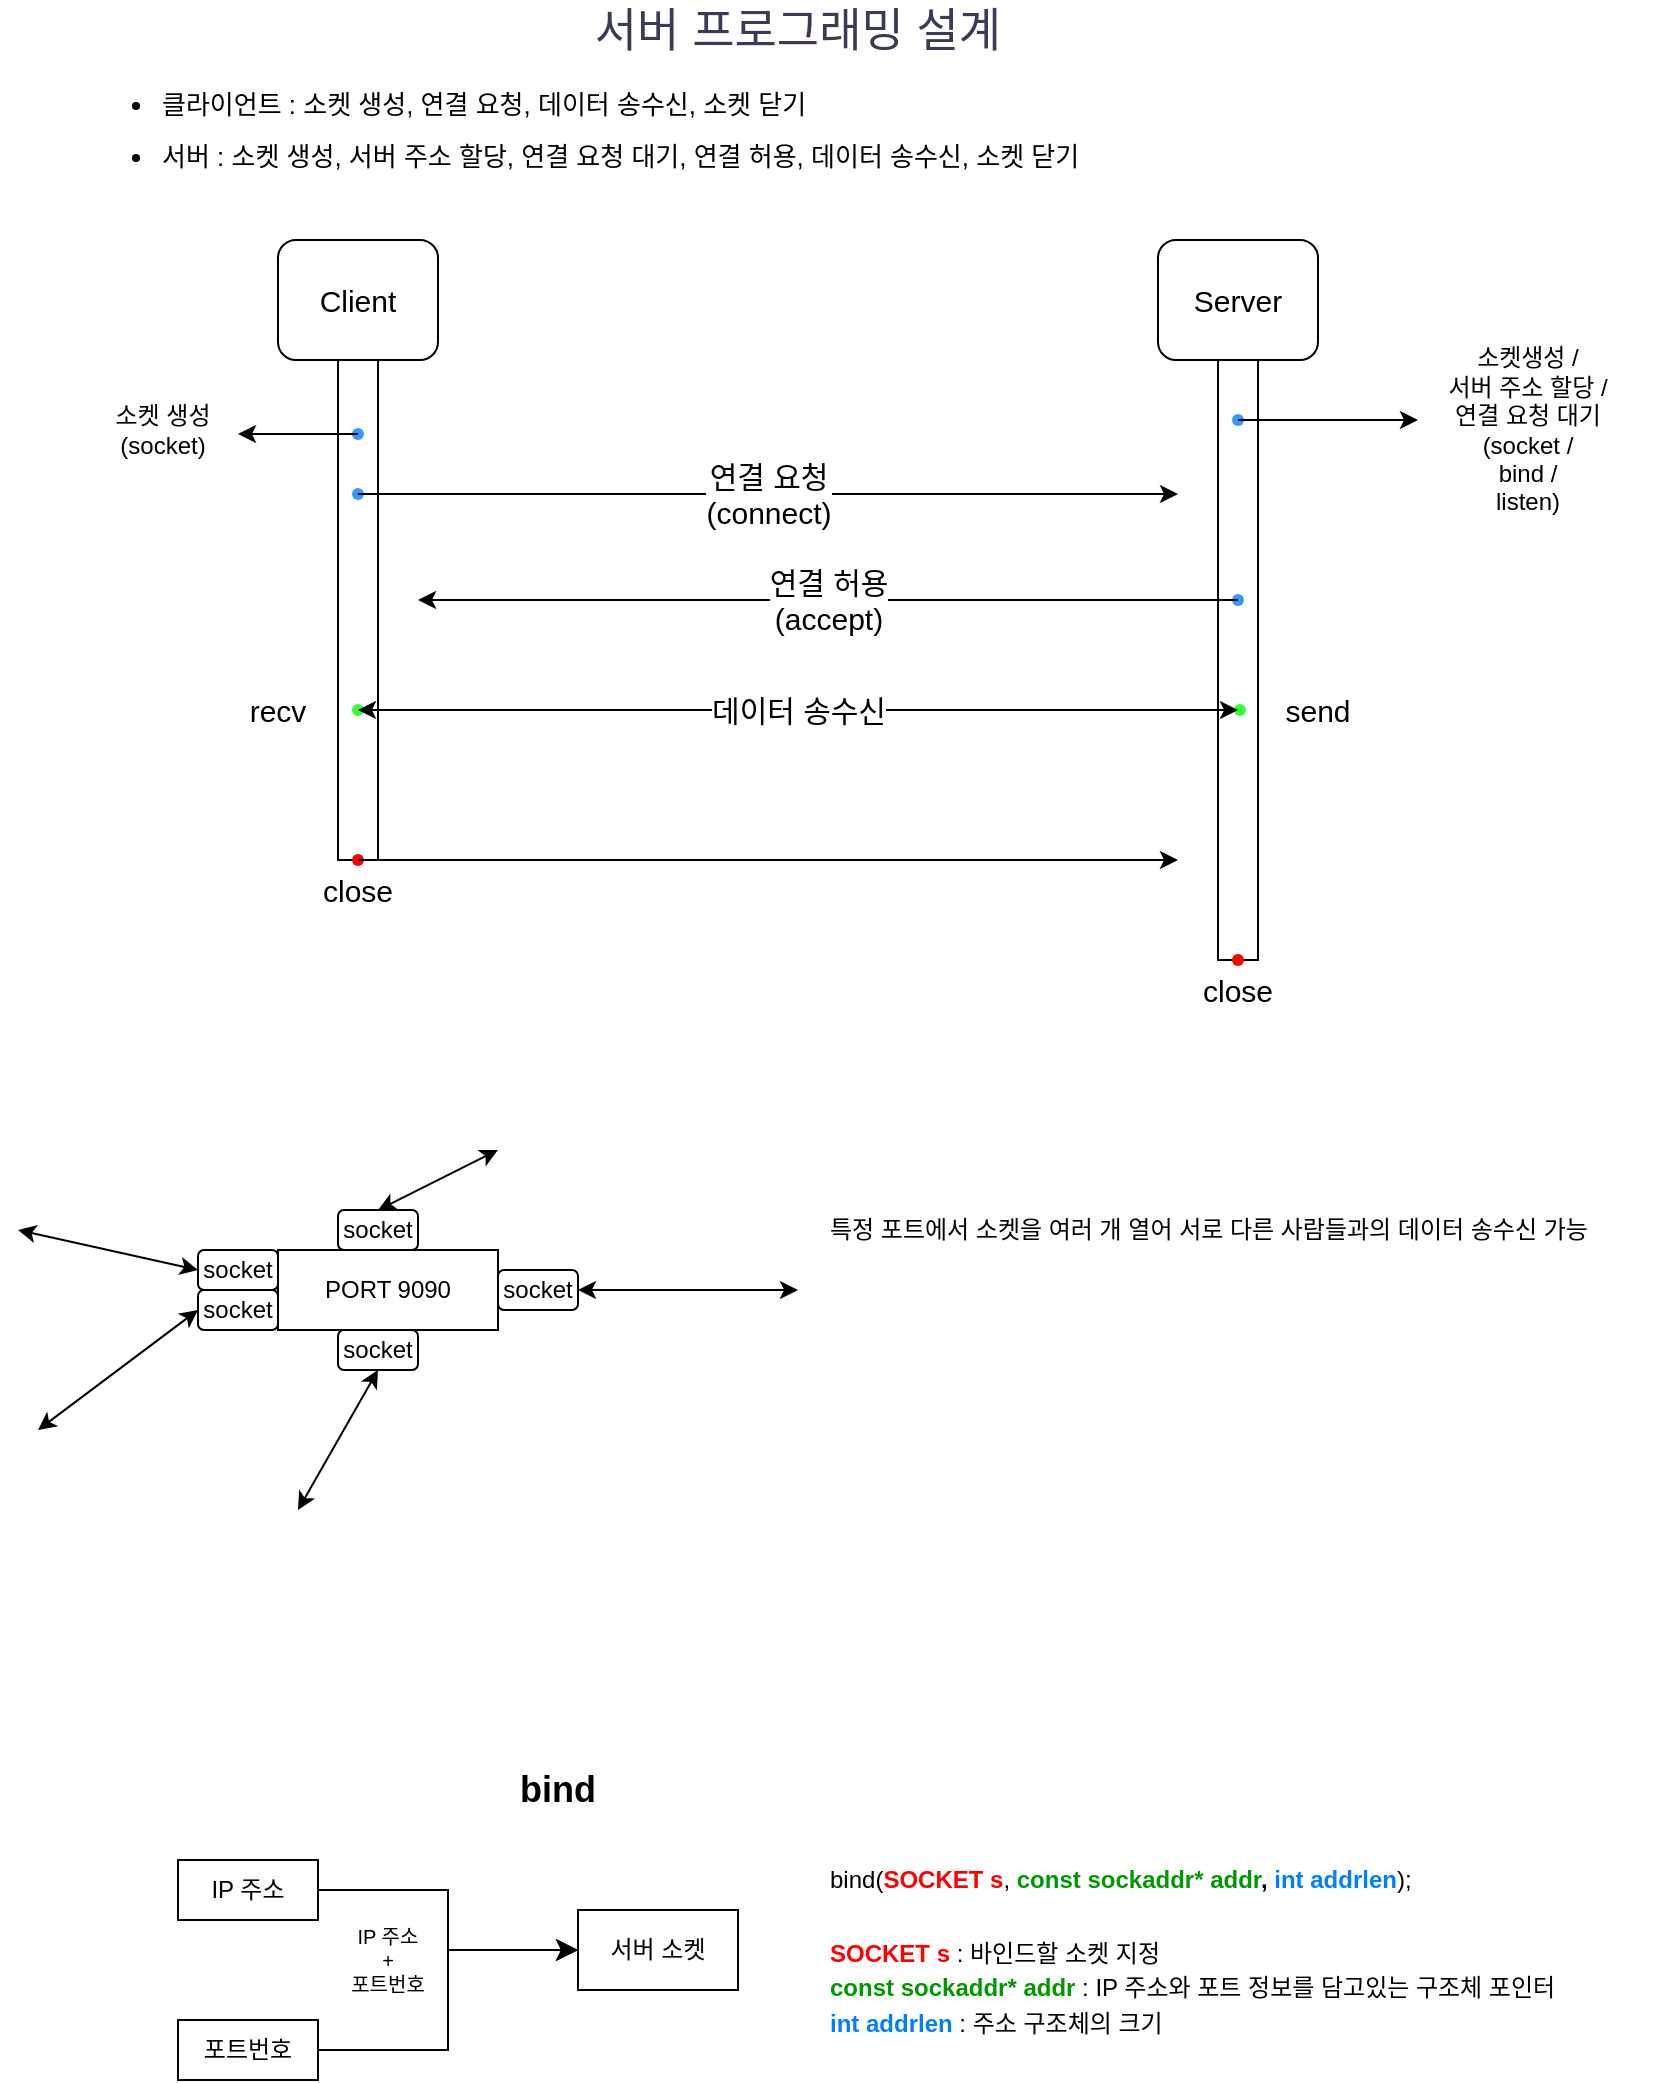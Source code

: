 <mxfile version="24.7.6">
  <diagram name="페이지-1" id="Oy09YMq7JXKhEEB8FjI7">
    <mxGraphModel dx="989" dy="532" grid="1" gridSize="10" guides="1" tooltips="1" connect="1" arrows="1" fold="1" page="1" pageScale="1" pageWidth="827" pageHeight="1169" math="0" shadow="0">
      <root>
        <mxCell id="0" />
        <mxCell id="1" parent="0" />
        <mxCell id="PLHJU6RH4WrfTBuvKlq1-2" value="&lt;font style=&quot;font-size: 23px;&quot;&gt;서버 프로그래밍 설계&lt;/font&gt;" style="text;strokeColor=none;align=center;fillColor=none;html=1;verticalAlign=middle;whiteSpace=wrap;rounded=0;labelBackgroundColor=none;fontColor=#393C56;fontSize=23;" parent="1" vertex="1">
          <mxGeometry x="240" y="30" width="320" height="30" as="geometry" />
        </mxCell>
        <mxCell id="iw1IhrgtUYSzo-H0P91l-19" value="" style="group;fontSize=15;" vertex="1" connectable="0" parent="1">
          <mxGeometry x="560" y="93" width="260" height="480" as="geometry" />
        </mxCell>
        <mxCell id="iw1IhrgtUYSzo-H0P91l-5" value="Server" style="rounded=1;whiteSpace=wrap;html=1;fontSize=15;" vertex="1" parent="iw1IhrgtUYSzo-H0P91l-19">
          <mxGeometry x="20" y="57" width="80" height="60" as="geometry" />
        </mxCell>
        <mxCell id="iw1IhrgtUYSzo-H0P91l-7" value="" style="rounded=0;whiteSpace=wrap;html=1;fontSize=15;" vertex="1" parent="iw1IhrgtUYSzo-H0P91l-19">
          <mxGeometry x="50" y="117" width="20" height="300" as="geometry" />
        </mxCell>
        <mxCell id="iw1IhrgtUYSzo-H0P91l-35" value="" style="shape=waypoint;sketch=0;fillStyle=solid;size=6;pointerEvents=1;points=[];fillColor=#007FFF;resizable=0;rotatable=0;perimeter=centerPerimeter;snapToPoint=1;strokeColor=#3399FF;fontSize=15;" vertex="1" parent="iw1IhrgtUYSzo-H0P91l-19">
          <mxGeometry x="50" y="137" width="20" height="20" as="geometry" />
        </mxCell>
        <mxCell id="iw1IhrgtUYSzo-H0P91l-39" value="" style="shape=waypoint;sketch=0;fillStyle=solid;size=6;pointerEvents=1;points=[];fillColor=none;resizable=0;rotatable=0;perimeter=centerPerimeter;snapToPoint=1;strokeColor=#3399FF;fontSize=15;" vertex="1" parent="iw1IhrgtUYSzo-H0P91l-19">
          <mxGeometry x="50" y="227" width="20" height="20" as="geometry" />
        </mxCell>
        <mxCell id="iw1IhrgtUYSzo-H0P91l-38" value="" style="shape=waypoint;sketch=0;fillStyle=solid;size=6;pointerEvents=1;points=[];fillColor=none;resizable=0;rotatable=0;perimeter=centerPerimeter;snapToPoint=1;strokeColor=#33FF33;fontSize=15;" vertex="1" parent="iw1IhrgtUYSzo-H0P91l-19">
          <mxGeometry x="51" y="282" width="20" height="20" as="geometry" />
        </mxCell>
        <mxCell id="iw1IhrgtUYSzo-H0P91l-42" value="send" style="text;html=1;align=center;verticalAlign=middle;whiteSpace=wrap;rounded=0;fontSize=15;" vertex="1" parent="iw1IhrgtUYSzo-H0P91l-19">
          <mxGeometry x="70" y="277" width="60" height="30" as="geometry" />
        </mxCell>
        <mxCell id="iw1IhrgtUYSzo-H0P91l-47" value="" style="shape=waypoint;sketch=0;fillStyle=solid;size=6;pointerEvents=1;points=[];fillColor=none;resizable=0;rotatable=0;perimeter=centerPerimeter;snapToPoint=1;strokeColor=#FF0000;fontSize=15;" vertex="1" parent="iw1IhrgtUYSzo-H0P91l-19">
          <mxGeometry x="50" y="407" width="20" height="20" as="geometry" />
        </mxCell>
        <mxCell id="iw1IhrgtUYSzo-H0P91l-48" value="close" style="text;html=1;align=center;verticalAlign=middle;whiteSpace=wrap;rounded=0;fontSize=15;" vertex="1" parent="iw1IhrgtUYSzo-H0P91l-19">
          <mxGeometry x="30" y="417" width="60" height="30" as="geometry" />
        </mxCell>
        <mxCell id="iw1IhrgtUYSzo-H0P91l-3" value="Client" style="rounded=1;whiteSpace=wrap;html=1;fontSize=15;" vertex="1" parent="iw1IhrgtUYSzo-H0P91l-19">
          <mxGeometry x="-420" y="57" width="80" height="60" as="geometry" />
        </mxCell>
        <mxCell id="iw1IhrgtUYSzo-H0P91l-6" value="" style="rounded=0;whiteSpace=wrap;html=1;gradientColor=none;fontSize=15;" vertex="1" parent="iw1IhrgtUYSzo-H0P91l-19">
          <mxGeometry x="-390" y="117" width="20" height="250" as="geometry" />
        </mxCell>
        <mxCell id="iw1IhrgtUYSzo-H0P91l-40" value="" style="shape=waypoint;sketch=0;fillStyle=solid;size=6;pointerEvents=1;points=[];fillColor=none;resizable=0;rotatable=0;perimeter=centerPerimeter;snapToPoint=1;strokeColor=#3399FF;fontSize=15;" vertex="1" parent="iw1IhrgtUYSzo-H0P91l-19">
          <mxGeometry x="-390" y="174" width="20" height="20" as="geometry" />
        </mxCell>
        <mxCell id="iw1IhrgtUYSzo-H0P91l-41" value="" style="shape=waypoint;sketch=0;fillStyle=solid;size=6;pointerEvents=1;points=[];fillColor=none;resizable=0;rotatable=0;perimeter=centerPerimeter;snapToPoint=1;strokeColor=#33FF33;fontSize=15;" vertex="1" parent="iw1IhrgtUYSzo-H0P91l-19">
          <mxGeometry x="-390" y="282" width="20" height="20" as="geometry" />
        </mxCell>
        <mxCell id="iw1IhrgtUYSzo-H0P91l-43" value="recv" style="text;html=1;align=center;verticalAlign=middle;whiteSpace=wrap;rounded=0;fontSize=15;" vertex="1" parent="iw1IhrgtUYSzo-H0P91l-19">
          <mxGeometry x="-450" y="277" width="60" height="30" as="geometry" />
        </mxCell>
        <mxCell id="iw1IhrgtUYSzo-H0P91l-44" value="" style="shape=waypoint;sketch=0;fillStyle=solid;size=6;pointerEvents=1;points=[];fillColor=none;resizable=0;rotatable=0;perimeter=centerPerimeter;snapToPoint=1;strokeColor=#FF0000;fontSize=15;" vertex="1" parent="iw1IhrgtUYSzo-H0P91l-19">
          <mxGeometry x="-390" y="357" width="20" height="20" as="geometry" />
        </mxCell>
        <mxCell id="iw1IhrgtUYSzo-H0P91l-45" value="close" style="text;html=1;align=center;verticalAlign=middle;whiteSpace=wrap;rounded=0;fontSize=15;" vertex="1" parent="iw1IhrgtUYSzo-H0P91l-19">
          <mxGeometry x="-410" y="367" width="60" height="30" as="geometry" />
        </mxCell>
        <mxCell id="iw1IhrgtUYSzo-H0P91l-50" value="" style="shape=waypoint;sketch=0;fillStyle=solid;size=6;pointerEvents=1;points=[];fillColor=#007FFF;resizable=0;rotatable=0;perimeter=centerPerimeter;snapToPoint=1;strokeColor=#3399FF;fontSize=15;" vertex="1" parent="iw1IhrgtUYSzo-H0P91l-19">
          <mxGeometry x="-390" y="144" width="20" height="20" as="geometry" />
        </mxCell>
        <mxCell id="iw1IhrgtUYSzo-H0P91l-31" value="&lt;div style=&quot;font-size: 15px;&quot;&gt;연결 요청&lt;br style=&quot;font-size: 15px;&quot;&gt;&lt;/div&gt;&lt;div style=&quot;font-size: 15px;&quot;&gt;(connect)&lt;/div&gt;" style="endArrow=classic;html=1;rounded=0;exitX=0.45;exitY=0.65;exitDx=0;exitDy=0;exitPerimeter=0;fontSize=15;" edge="1" parent="iw1IhrgtUYSzo-H0P91l-19">
          <mxGeometry width="50" height="50" relative="1" as="geometry">
            <mxPoint x="-380" y="184" as="sourcePoint" />
            <mxPoint x="30" y="184" as="targetPoint" />
            <mxPoint as="offset" />
          </mxGeometry>
        </mxCell>
        <mxCell id="iw1IhrgtUYSzo-H0P91l-32" value="연결 허용&lt;div style=&quot;font-size: 15px;&quot;&gt;(accept)&lt;/div&gt;" style="endArrow=classic;html=1;rounded=0;exitX=0.5;exitY=0.55;exitDx=0;exitDy=0;exitPerimeter=0;fontSize=15;" edge="1" parent="iw1IhrgtUYSzo-H0P91l-19" source="iw1IhrgtUYSzo-H0P91l-39">
          <mxGeometry width="50" height="50" relative="1" as="geometry">
            <mxPoint x="30" y="237" as="sourcePoint" />
            <mxPoint x="-350" y="237" as="targetPoint" />
          </mxGeometry>
        </mxCell>
        <mxCell id="iw1IhrgtUYSzo-H0P91l-34" value="데이터 송수신" style="endArrow=classic;startArrow=classic;html=1;rounded=0;entryX=0.6;entryY=0.45;entryDx=0;entryDy=0;entryPerimeter=0;exitX=0.45;exitY=0.5;exitDx=0;exitDy=0;exitPerimeter=0;fontSize=15;" edge="1" parent="iw1IhrgtUYSzo-H0P91l-19">
          <mxGeometry width="50" height="50" relative="1" as="geometry">
            <mxPoint x="60" y="292" as="sourcePoint" />
            <mxPoint x="-380" y="292" as="targetPoint" />
          </mxGeometry>
        </mxCell>
        <mxCell id="iw1IhrgtUYSzo-H0P91l-36" value="" style="endArrow=classic;html=1;rounded=0;exitX=0.45;exitY=0.7;exitDx=0;exitDy=0;exitPerimeter=0;fontSize=15;" edge="1" parent="iw1IhrgtUYSzo-H0P91l-19" source="iw1IhrgtUYSzo-H0P91l-35">
          <mxGeometry width="50" height="50" relative="1" as="geometry">
            <mxPoint x="20" y="257" as="sourcePoint" />
            <mxPoint x="150" y="147" as="targetPoint" />
          </mxGeometry>
        </mxCell>
        <mxCell id="iw1IhrgtUYSzo-H0P91l-37" value="&lt;div style=&quot;font-size: 12px;&quot;&gt;소켓생성 /&lt;/div&gt;&lt;div style=&quot;font-size: 12px;&quot;&gt;서버 주소 할당 /&lt;/div&gt;&lt;div style=&quot;font-size: 12px;&quot;&gt;연결 요청 대기&lt;/div&gt;(socket /&lt;div style=&quot;font-size: 12px;&quot;&gt;bind /&lt;/div&gt;&lt;div style=&quot;font-size: 12px;&quot;&gt;listen)&lt;/div&gt;" style="text;html=1;align=center;verticalAlign=middle;whiteSpace=wrap;rounded=0;fontSize=12;" vertex="1" parent="iw1IhrgtUYSzo-H0P91l-19">
          <mxGeometry x="150" y="137" width="110" height="30" as="geometry" />
        </mxCell>
        <mxCell id="iw1IhrgtUYSzo-H0P91l-46" value="" style="endArrow=classic;html=1;rounded=0;exitX=0.5;exitY=0;exitDx=0;exitDy=0;fontSize=15;" edge="1" parent="iw1IhrgtUYSzo-H0P91l-19">
          <mxGeometry width="50" height="50" relative="1" as="geometry">
            <mxPoint x="-380" y="367" as="sourcePoint" />
            <mxPoint x="30" y="367" as="targetPoint" />
          </mxGeometry>
        </mxCell>
        <mxCell id="iw1IhrgtUYSzo-H0P91l-51" value="&lt;div style=&quot;font-size: 12px;&quot;&gt;소켓 생성&lt;/div&gt;(socket)" style="text;html=1;align=center;verticalAlign=middle;whiteSpace=wrap;rounded=0;fontSize=12;" vertex="1" parent="iw1IhrgtUYSzo-H0P91l-19">
          <mxGeometry x="-520" y="137" width="85" height="30" as="geometry" />
        </mxCell>
        <mxCell id="iw1IhrgtUYSzo-H0P91l-52" value="" style="endArrow=classic;html=1;rounded=0;exitX=0.429;exitY=0.434;exitDx=0;exitDy=0;exitPerimeter=0;" edge="1" parent="iw1IhrgtUYSzo-H0P91l-19" source="iw1IhrgtUYSzo-H0P91l-50">
          <mxGeometry width="50" height="50" relative="1" as="geometry">
            <mxPoint x="-240" y="164" as="sourcePoint" />
            <mxPoint x="-440" y="154" as="targetPoint" />
          </mxGeometry>
        </mxCell>
        <mxCell id="iw1IhrgtUYSzo-H0P91l-53" value="&lt;ul style=&quot;line-height: 200%; font-size: 13px;&quot;&gt;&lt;li&gt;클라이언트 : 소켓 생성, 연결 요청, 데이터 송수신, 소켓 닫기&lt;/li&gt;&lt;li&gt;서버 : 소켓 생성, 서버 주소 할당, 연결 요청 대기, 연결 허용, 데이터 송수신, 소켓 닫기&lt;/li&gt;&lt;/ul&gt;" style="text;html=1;align=left;verticalAlign=middle;whiteSpace=wrap;rounded=0;" vertex="1" parent="1">
          <mxGeometry x="40" y="80" width="580" height="30" as="geometry" />
        </mxCell>
        <mxCell id="iw1IhrgtUYSzo-H0P91l-55" value="서버 소켓" style="rounded=0;whiteSpace=wrap;html=1;" vertex="1" parent="1">
          <mxGeometry x="290" y="985" width="80" height="40" as="geometry" />
        </mxCell>
        <mxCell id="iw1IhrgtUYSzo-H0P91l-58" value="IP 주소" style="rounded=0;whiteSpace=wrap;html=1;" vertex="1" parent="1">
          <mxGeometry x="90" y="960" width="70" height="30" as="geometry" />
        </mxCell>
        <mxCell id="iw1IhrgtUYSzo-H0P91l-59" value="포트번호" style="rounded=0;whiteSpace=wrap;html=1;" vertex="1" parent="1">
          <mxGeometry x="90" y="1040" width="70" height="30" as="geometry" />
        </mxCell>
        <mxCell id="iw1IhrgtUYSzo-H0P91l-63" value="bind" style="text;html=1;align=center;verticalAlign=middle;whiteSpace=wrap;rounded=0;fontStyle=1;fontSize=18;" vertex="1" parent="1">
          <mxGeometry x="250" y="910" width="60" height="30" as="geometry" />
        </mxCell>
        <mxCell id="iw1IhrgtUYSzo-H0P91l-96" value="특정 포트에서 소켓을 여러 개 열어 서로 다른 사람들과의 데이터 송수신 가능" style="text;html=1;align=left;verticalAlign=middle;whiteSpace=wrap;rounded=0;" vertex="1" parent="1">
          <mxGeometry x="414" y="630" width="420" height="30" as="geometry" />
        </mxCell>
        <mxCell id="iw1IhrgtUYSzo-H0P91l-98" value="" style="edgeStyle=elbowEdgeStyle;elbow=horizontal;endArrow=classic;html=1;curved=0;rounded=0;endSize=8;startSize=8;exitX=1;exitY=0.5;exitDx=0;exitDy=0;entryX=0;entryY=0.5;entryDx=0;entryDy=0;" edge="1" parent="1" source="iw1IhrgtUYSzo-H0P91l-59" target="iw1IhrgtUYSzo-H0P91l-55">
          <mxGeometry width="50" height="50" relative="1" as="geometry">
            <mxPoint x="350" y="1080" as="sourcePoint" />
            <mxPoint x="400" y="1030" as="targetPoint" />
          </mxGeometry>
        </mxCell>
        <mxCell id="iw1IhrgtUYSzo-H0P91l-99" value="" style="edgeStyle=elbowEdgeStyle;elbow=horizontal;endArrow=classic;html=1;curved=0;rounded=0;endSize=8;startSize=8;exitX=1;exitY=0.5;exitDx=0;exitDy=0;entryX=0;entryY=0.5;entryDx=0;entryDy=0;" edge="1" parent="1" source="iw1IhrgtUYSzo-H0P91l-58" target="iw1IhrgtUYSzo-H0P91l-55">
          <mxGeometry width="50" height="50" relative="1" as="geometry">
            <mxPoint x="350" y="1080" as="sourcePoint" />
            <mxPoint x="400" y="1030" as="targetPoint" />
          </mxGeometry>
        </mxCell>
        <mxCell id="iw1IhrgtUYSzo-H0P91l-100" value="IP 주소&lt;div&gt;+&lt;/div&gt;&lt;div&gt;포트번호&lt;/div&gt;" style="text;html=1;align=center;verticalAlign=middle;whiteSpace=wrap;rounded=0;fontSize=10;" vertex="1" parent="1">
          <mxGeometry x="160" y="995" width="70" height="30" as="geometry" />
        </mxCell>
        <mxCell id="iw1IhrgtUYSzo-H0P91l-101" value="&lt;b&gt;&lt;font color=&quot;#ff0000&quot;&gt;SOCKET s&lt;/font&gt;&lt;/b&gt; : 바인드할 소켓 지정&lt;div style=&quot;line-height: 150%;&quot;&gt;&lt;b&gt;&lt;font color=&quot;#009900&quot;&gt;const sockaddr* addr&lt;/font&gt;&lt;/b&gt; : IP 주소와 포트 정보를 담고있는 구조체 포인터&lt;/div&gt;&lt;div style=&quot;line-height: 150%;&quot;&gt;&lt;b&gt;&lt;font color=&quot;#007fff&quot;&gt;int addrlen&lt;/font&gt;&lt;/b&gt; : 주소 구조체의 크기&lt;/div&gt;" style="text;html=1;align=left;verticalAlign=middle;whiteSpace=wrap;rounded=0;" vertex="1" parent="1">
          <mxGeometry x="414" y="1010" width="396" height="30" as="geometry" />
        </mxCell>
        <mxCell id="iw1IhrgtUYSzo-H0P91l-103" value="bind(&lt;b&gt;&lt;font color=&quot;#ff0000&quot;&gt;SOCKET s&lt;/font&gt;&lt;/b&gt;, &lt;font color=&quot;#009900&quot;&gt;&lt;b style=&quot;&quot;&gt;const sockaddr*&lt;/b&gt; &lt;/font&gt;&lt;b&gt;&lt;font color=&quot;#009900&quot;&gt;addr&lt;/font&gt;, &lt;font color=&quot;#007fff&quot;&gt;int addrlen&lt;/font&gt;&lt;/b&gt;);" style="text;html=1;align=left;verticalAlign=middle;whiteSpace=wrap;rounded=0;" vertex="1" parent="1">
          <mxGeometry x="414" y="955" width="360" height="30" as="geometry" />
        </mxCell>
        <mxCell id="iw1IhrgtUYSzo-H0P91l-104" value="" style="group" vertex="1" connectable="0" parent="1">
          <mxGeometry x="10" y="605" width="390" height="180" as="geometry" />
        </mxCell>
        <mxCell id="iw1IhrgtUYSzo-H0P91l-67" value="&lt;div&gt;PORT 9090&lt;/div&gt;" style="rounded=0;whiteSpace=wrap;html=1;" vertex="1" parent="iw1IhrgtUYSzo-H0P91l-104">
          <mxGeometry x="130" y="50" width="110" height="40" as="geometry" />
        </mxCell>
        <mxCell id="iw1IhrgtUYSzo-H0P91l-68" value="socket" style="rounded=1;whiteSpace=wrap;html=1;" vertex="1" parent="iw1IhrgtUYSzo-H0P91l-104">
          <mxGeometry x="90" y="50" width="40" height="20" as="geometry" />
        </mxCell>
        <mxCell id="iw1IhrgtUYSzo-H0P91l-81" value="socket" style="rounded=1;whiteSpace=wrap;html=1;" vertex="1" parent="iw1IhrgtUYSzo-H0P91l-104">
          <mxGeometry x="240" y="60" width="40" height="20" as="geometry" />
        </mxCell>
        <mxCell id="iw1IhrgtUYSzo-H0P91l-82" value="socket" style="rounded=1;whiteSpace=wrap;html=1;" vertex="1" parent="iw1IhrgtUYSzo-H0P91l-104">
          <mxGeometry x="160" y="30" width="40" height="20" as="geometry" />
        </mxCell>
        <mxCell id="iw1IhrgtUYSzo-H0P91l-83" value="socket" style="rounded=1;whiteSpace=wrap;html=1;" vertex="1" parent="iw1IhrgtUYSzo-H0P91l-104">
          <mxGeometry x="90" y="70" width="40" height="20" as="geometry" />
        </mxCell>
        <mxCell id="iw1IhrgtUYSzo-H0P91l-84" value="socket" style="rounded=1;whiteSpace=wrap;html=1;" vertex="1" parent="iw1IhrgtUYSzo-H0P91l-104">
          <mxGeometry x="160" y="90" width="40" height="20" as="geometry" />
        </mxCell>
        <mxCell id="iw1IhrgtUYSzo-H0P91l-90" value="" style="endArrow=classic;startArrow=classic;html=1;rounded=0;entryX=0;entryY=0.5;entryDx=0;entryDy=0;" edge="1" parent="iw1IhrgtUYSzo-H0P91l-104" target="iw1IhrgtUYSzo-H0P91l-68">
          <mxGeometry width="50" height="50" relative="1" as="geometry">
            <mxPoint y="40" as="sourcePoint" />
            <mxPoint x="390" y="170" as="targetPoint" />
          </mxGeometry>
        </mxCell>
        <mxCell id="iw1IhrgtUYSzo-H0P91l-91" value="" style="endArrow=classic;startArrow=classic;html=1;rounded=0;exitX=1;exitY=0.5;exitDx=0;exitDy=0;" edge="1" parent="iw1IhrgtUYSzo-H0P91l-104" source="iw1IhrgtUYSzo-H0P91l-81">
          <mxGeometry width="50" height="50" relative="1" as="geometry">
            <mxPoint x="280" y="90" as="sourcePoint" />
            <mxPoint x="390" y="70" as="targetPoint" />
          </mxGeometry>
        </mxCell>
        <mxCell id="iw1IhrgtUYSzo-H0P91l-93" value="" style="endArrow=classic;startArrow=classic;html=1;rounded=0;entryX=0.5;entryY=1;entryDx=0;entryDy=0;" edge="1" parent="iw1IhrgtUYSzo-H0P91l-104" target="iw1IhrgtUYSzo-H0P91l-84">
          <mxGeometry width="50" height="50" relative="1" as="geometry">
            <mxPoint x="140" y="180" as="sourcePoint" />
            <mxPoint x="120" y="90" as="targetPoint" />
          </mxGeometry>
        </mxCell>
        <mxCell id="iw1IhrgtUYSzo-H0P91l-94" value="" style="endArrow=classic;startArrow=classic;html=1;rounded=0;exitX=0.5;exitY=0;exitDx=0;exitDy=0;" edge="1" parent="iw1IhrgtUYSzo-H0P91l-104" source="iw1IhrgtUYSzo-H0P91l-82">
          <mxGeometry width="50" height="50" relative="1" as="geometry">
            <mxPoint x="40" y="80" as="sourcePoint" />
            <mxPoint x="240" as="targetPoint" />
          </mxGeometry>
        </mxCell>
        <mxCell id="iw1IhrgtUYSzo-H0P91l-95" value="" style="endArrow=classic;startArrow=classic;html=1;rounded=0;entryX=0;entryY=0.5;entryDx=0;entryDy=0;" edge="1" parent="iw1IhrgtUYSzo-H0P91l-104" target="iw1IhrgtUYSzo-H0P91l-83">
          <mxGeometry width="50" height="50" relative="1" as="geometry">
            <mxPoint x="10" y="140" as="sourcePoint" />
            <mxPoint x="140" y="110" as="targetPoint" />
          </mxGeometry>
        </mxCell>
      </root>
    </mxGraphModel>
  </diagram>
</mxfile>

